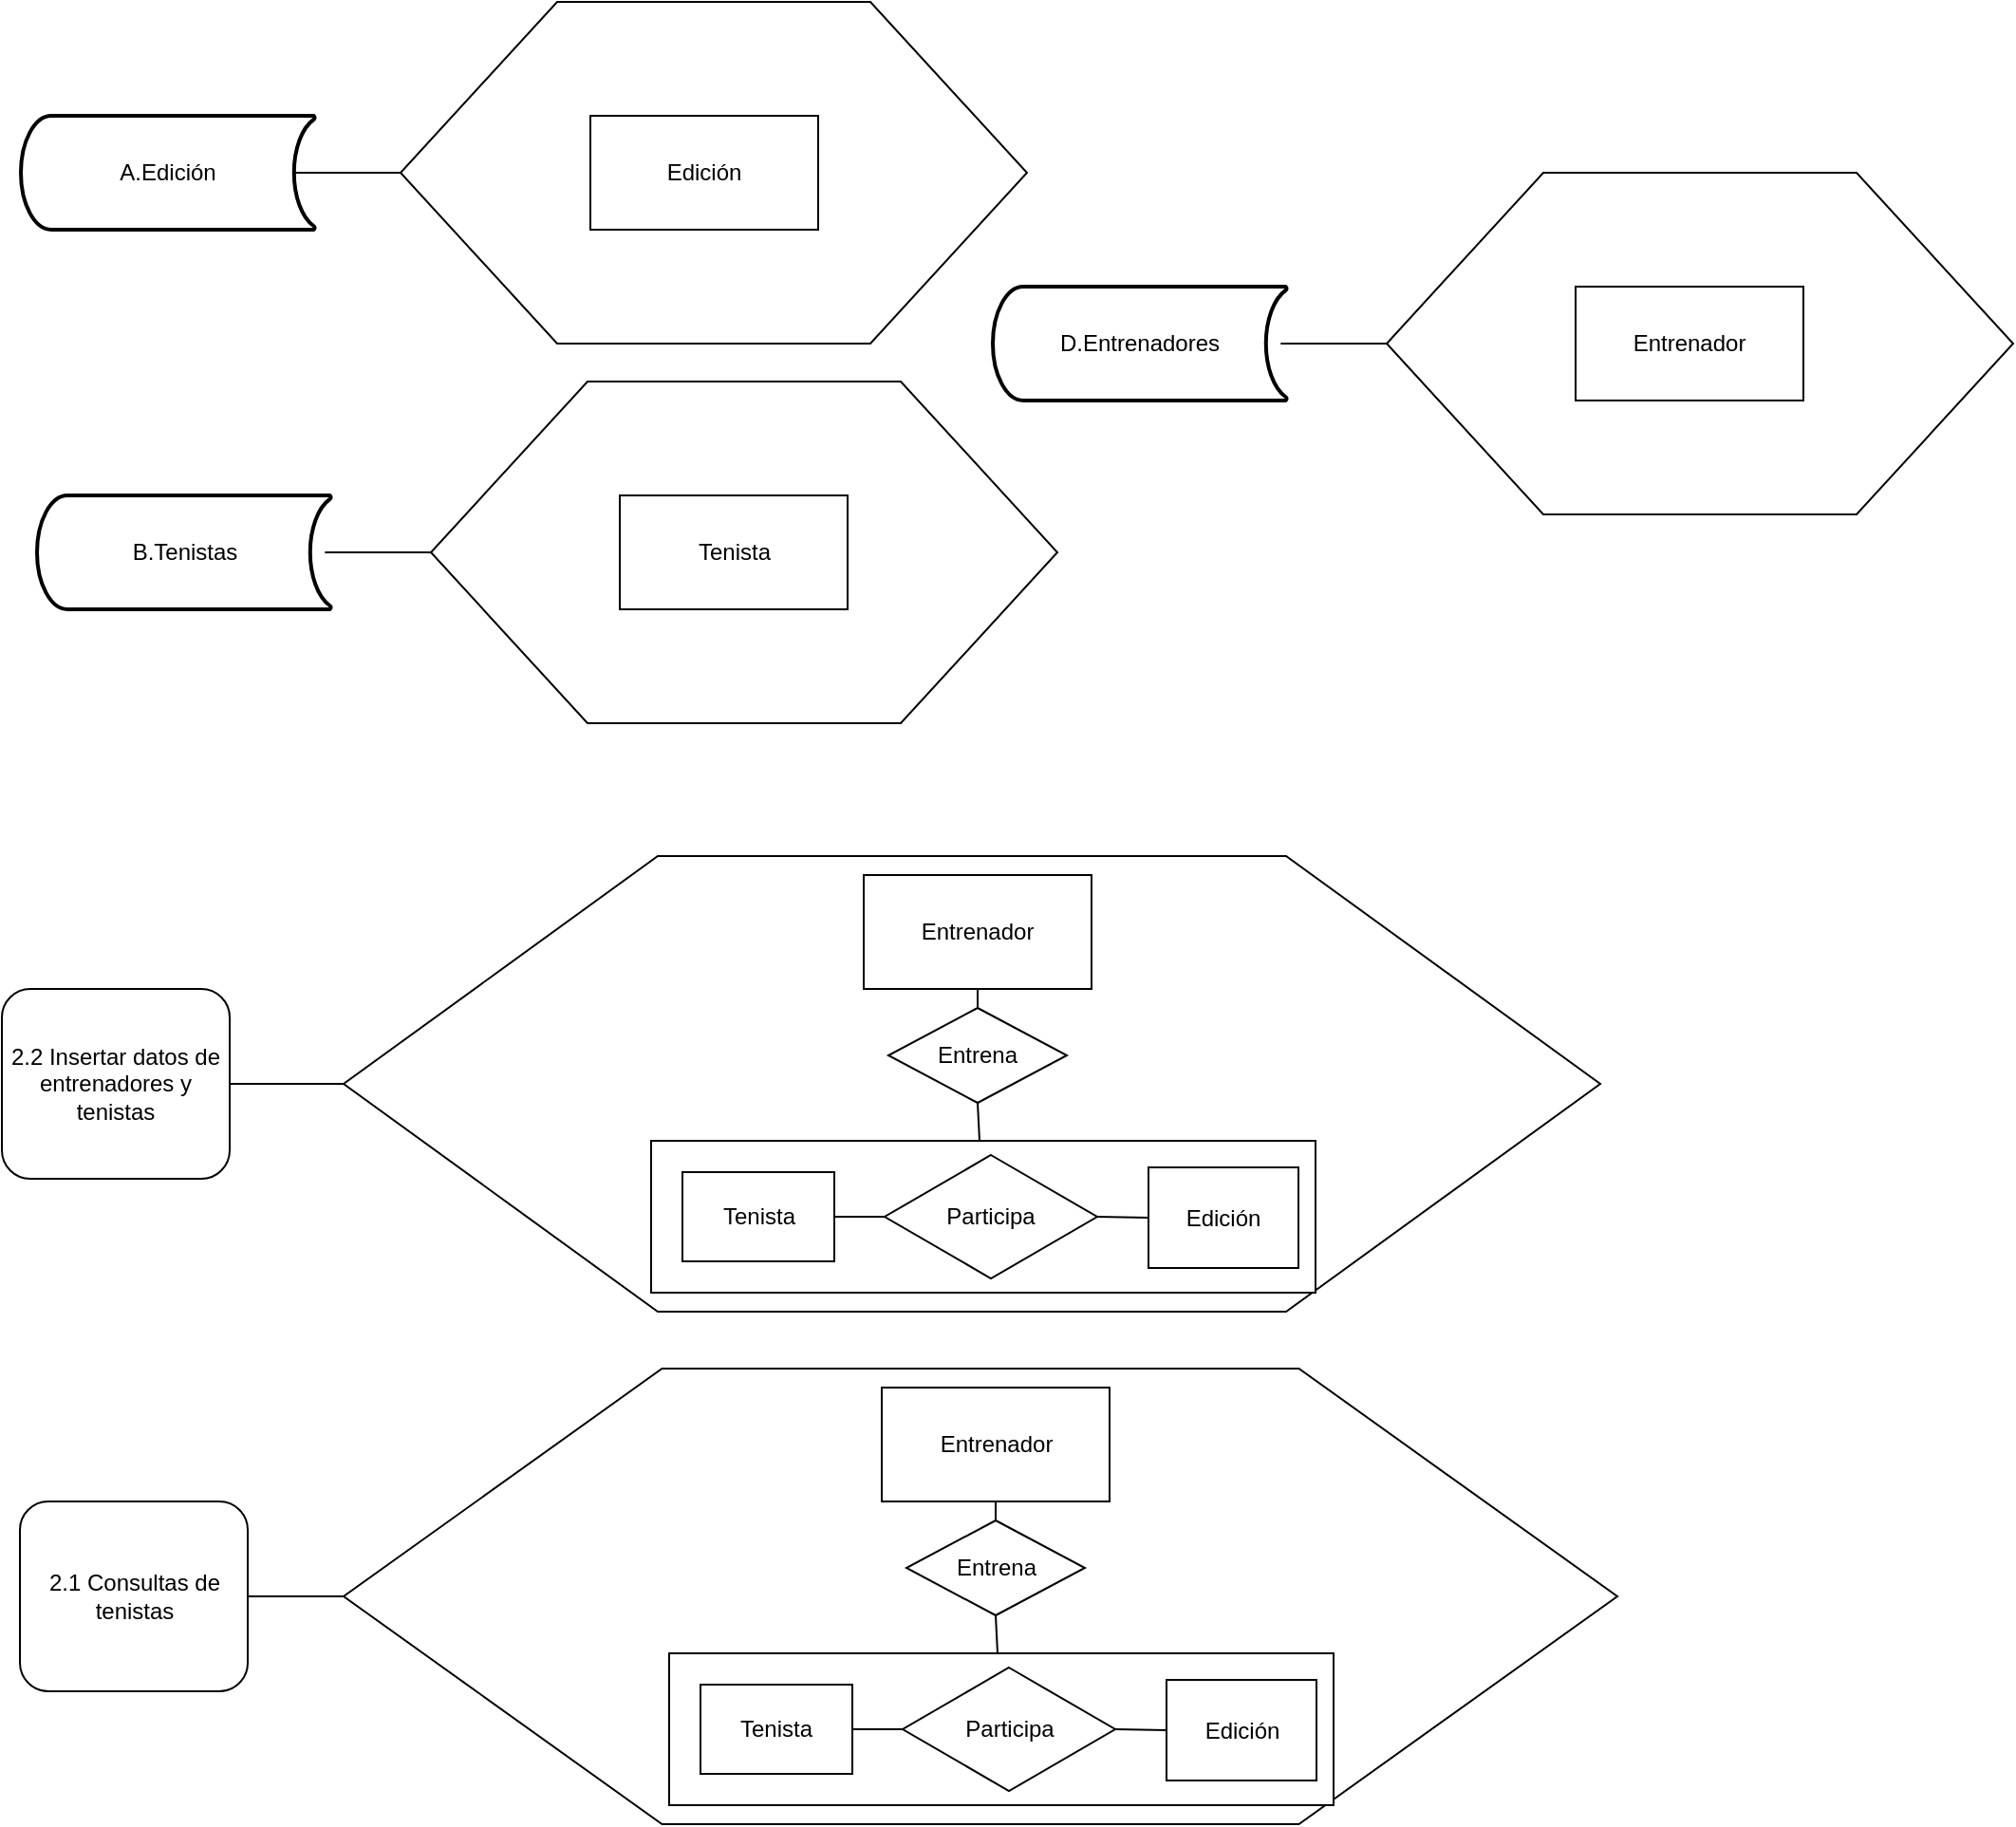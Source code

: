 <mxfile version="12.3.1" type="google" pages="1"><diagram id="xc3vchxsKLbDpWx4EQQr" name="Page-1"><mxGraphModel dx="688" dy="698" grid="1" gridSize="10" guides="1" tooltips="1" connect="1" arrows="1" fold="1" page="1" pageScale="1" pageWidth="827" pageHeight="1169" math="0" shadow="0"><root><mxCell id="0"/><mxCell id="1" parent="0"/><mxCell id="kgZpperiaizxCa_j_SAx-1" value="" style="shape=hexagon;perimeter=hexagonPerimeter2;whiteSpace=wrap;html=1;" vertex="1" parent="1"><mxGeometry x="230" y="30" width="330" height="180" as="geometry"/></mxCell><mxCell id="kgZpperiaizxCa_j_SAx-2" value="A.Edición" style="strokeWidth=2;html=1;shape=mxgraph.flowchart.stored_data;whiteSpace=wrap;" vertex="1" parent="1"><mxGeometry x="30" y="90" width="155" height="60" as="geometry"/></mxCell><mxCell id="kgZpperiaizxCa_j_SAx-3" value="" style="endArrow=none;html=1;exitX=0.93;exitY=0.5;exitDx=0;exitDy=0;exitPerimeter=0;entryX=0;entryY=0.5;entryDx=0;entryDy=0;" edge="1" parent="1" source="kgZpperiaizxCa_j_SAx-2" target="kgZpperiaizxCa_j_SAx-1"><mxGeometry width="50" height="50" relative="1" as="geometry"><mxPoint x="190" y="140" as="sourcePoint"/><mxPoint x="240" y="90" as="targetPoint"/></mxGeometry></mxCell><mxCell id="kgZpperiaizxCa_j_SAx-4" value="B.Tenistas" style="strokeWidth=2;html=1;shape=mxgraph.flowchart.stored_data;whiteSpace=wrap;" vertex="1" parent="1"><mxGeometry x="38.5" y="290" width="155" height="60" as="geometry"/></mxCell><mxCell id="kgZpperiaizxCa_j_SAx-5" value="" style="shape=hexagon;perimeter=hexagonPerimeter2;whiteSpace=wrap;html=1;" vertex="1" parent="1"><mxGeometry x="246" y="230" width="330" height="180" as="geometry"/></mxCell><mxCell id="kgZpperiaizxCa_j_SAx-6" value="" style="endArrow=none;html=1;exitX=0.93;exitY=0.5;exitDx=0;exitDy=0;exitPerimeter=0;entryX=0;entryY=0.5;entryDx=0;entryDy=0;" edge="1" parent="1" target="kgZpperiaizxCa_j_SAx-5"><mxGeometry width="50" height="50" relative="1" as="geometry"><mxPoint x="190.15" y="320" as="sourcePoint"/><mxPoint x="256" y="290" as="targetPoint"/></mxGeometry></mxCell><mxCell id="kgZpperiaizxCa_j_SAx-7" value="Edición" style="rounded=0;whiteSpace=wrap;html=1;" vertex="1" parent="1"><mxGeometry x="330" y="90" width="120" height="60" as="geometry"/></mxCell><mxCell id="kgZpperiaizxCa_j_SAx-8" value="Tenista" style="rounded=0;whiteSpace=wrap;html=1;" vertex="1" parent="1"><mxGeometry x="345.5" y="290" width="120" height="60" as="geometry"/></mxCell><mxCell id="kgZpperiaizxCa_j_SAx-9" value="2.2 Insertar datos de entrenadores y tenistas" style="rounded=1;whiteSpace=wrap;html=1;" vertex="1" parent="1"><mxGeometry x="20" y="550" width="120" height="100" as="geometry"/></mxCell><mxCell id="kgZpperiaizxCa_j_SAx-10" value="" style="shape=hexagon;perimeter=hexagonPerimeter2;whiteSpace=wrap;html=1;" vertex="1" parent="1"><mxGeometry x="200" y="480" width="662" height="240" as="geometry"/></mxCell><mxCell id="kgZpperiaizxCa_j_SAx-11" value="" style="endArrow=none;html=1;exitX=1;exitY=0.5;exitDx=0;exitDy=0;entryX=0;entryY=0.5;entryDx=0;entryDy=0;" edge="1" parent="1" source="kgZpperiaizxCa_j_SAx-9" target="kgZpperiaizxCa_j_SAx-10"><mxGeometry width="50" height="50" relative="1" as="geometry"><mxPoint x="156.15" y="630" as="sourcePoint"/><mxPoint x="222" y="600" as="targetPoint"/></mxGeometry></mxCell><mxCell id="kgZpperiaizxCa_j_SAx-12" value="Entrenador" style="rounded=0;whiteSpace=wrap;html=1;" vertex="1" parent="1"><mxGeometry x="474" y="490" width="120" height="60" as="geometry"/></mxCell><mxCell id="kgZpperiaizxCa_j_SAx-13" value="Entrena" style="rhombus;whiteSpace=wrap;html=1;" vertex="1" parent="1"><mxGeometry x="487" y="560" width="94" height="50" as="geometry"/></mxCell><mxCell id="kgZpperiaizxCa_j_SAx-14" value="" style="endArrow=none;html=1;entryX=0.5;entryY=0;entryDx=0;entryDy=0;exitX=0.5;exitY=1;exitDx=0;exitDy=0;" edge="1" parent="1" source="kgZpperiaizxCa_j_SAx-12" target="kgZpperiaizxCa_j_SAx-13"><mxGeometry width="50" height="50" relative="1" as="geometry"><mxPoint x="296" y="610" as="sourcePoint"/><mxPoint x="346" y="560" as="targetPoint"/></mxGeometry></mxCell><mxCell id="kgZpperiaizxCa_j_SAx-15" value="" style="rounded=0;whiteSpace=wrap;html=1;" vertex="1" parent="1"><mxGeometry x="362" y="630" width="350" height="80" as="geometry"/></mxCell><mxCell id="kgZpperiaizxCa_j_SAx-16" value="Tenista" style="rounded=0;whiteSpace=wrap;html=1;" vertex="1" parent="1"><mxGeometry x="378.5" y="646.5" width="80" height="47" as="geometry"/></mxCell><mxCell id="kgZpperiaizxCa_j_SAx-17" value="Edición" style="rounded=0;whiteSpace=wrap;html=1;" vertex="1" parent="1"><mxGeometry x="624" y="644" width="79" height="53" as="geometry"/></mxCell><mxCell id="kgZpperiaizxCa_j_SAx-18" value="Participa" style="rhombus;whiteSpace=wrap;html=1;" vertex="1" parent="1"><mxGeometry x="485" y="637.5" width="112" height="65" as="geometry"/></mxCell><mxCell id="kgZpperiaizxCa_j_SAx-19" value="" style="endArrow=none;html=1;exitX=1;exitY=0.5;exitDx=0;exitDy=0;entryX=0;entryY=0.5;entryDx=0;entryDy=0;" edge="1" parent="1" source="kgZpperiaizxCa_j_SAx-16" target="kgZpperiaizxCa_j_SAx-18"><mxGeometry width="50" height="50" relative="1" as="geometry"><mxPoint x="411.5" y="700.5" as="sourcePoint"/><mxPoint x="461.5" y="650.5" as="targetPoint"/></mxGeometry></mxCell><mxCell id="kgZpperiaizxCa_j_SAx-20" value="" style="endArrow=none;html=1;exitX=0;exitY=0.5;exitDx=0;exitDy=0;entryX=1;entryY=0.5;entryDx=0;entryDy=0;" edge="1" parent="1" source="kgZpperiaizxCa_j_SAx-17" target="kgZpperiaizxCa_j_SAx-18"><mxGeometry width="50" height="50" relative="1" as="geometry"><mxPoint x="491.5" y="630.5" as="sourcePoint"/><mxPoint x="541.5" y="580.5" as="targetPoint"/></mxGeometry></mxCell><mxCell id="kgZpperiaizxCa_j_SAx-21" value="" style="endArrow=none;html=1;entryX=0.5;entryY=1;entryDx=0;entryDy=0;" edge="1" parent="1" source="kgZpperiaizxCa_j_SAx-15" target="kgZpperiaizxCa_j_SAx-13"><mxGeometry width="50" height="50" relative="1" as="geometry"><mxPoint x="136" y="1000" as="sourcePoint"/><mxPoint x="186" y="950" as="targetPoint"/></mxGeometry></mxCell><mxCell id="kgZpperiaizxCa_j_SAx-22" value="D.Entrenadores" style="strokeWidth=2;html=1;shape=mxgraph.flowchart.stored_data;whiteSpace=wrap;" vertex="1" parent="1"><mxGeometry x="542" y="180" width="155" height="60" as="geometry"/></mxCell><mxCell id="kgZpperiaizxCa_j_SAx-23" value="" style="shape=hexagon;perimeter=hexagonPerimeter2;whiteSpace=wrap;html=1;" vertex="1" parent="1"><mxGeometry x="749.5" y="120" width="330" height="180" as="geometry"/></mxCell><mxCell id="kgZpperiaizxCa_j_SAx-24" value="" style="endArrow=none;html=1;exitX=0.93;exitY=0.5;exitDx=0;exitDy=0;exitPerimeter=0;entryX=0;entryY=0.5;entryDx=0;entryDy=0;" edge="1" parent="1" target="kgZpperiaizxCa_j_SAx-23"><mxGeometry width="50" height="50" relative="1" as="geometry"><mxPoint x="693.65" y="210" as="sourcePoint"/><mxPoint x="759.5" y="180" as="targetPoint"/></mxGeometry></mxCell><mxCell id="kgZpperiaizxCa_j_SAx-25" value="Entrenador" style="rounded=0;whiteSpace=wrap;html=1;" vertex="1" parent="1"><mxGeometry x="849" y="180" width="120" height="60" as="geometry"/></mxCell><mxCell id="kgZpperiaizxCa_j_SAx-26" value="2.1 Consultas de tenistas" style="rounded=1;whiteSpace=wrap;html=1;" vertex="1" parent="1"><mxGeometry x="29.5" y="820" width="120" height="100" as="geometry"/></mxCell><mxCell id="kgZpperiaizxCa_j_SAx-27" value="" style="shape=hexagon;perimeter=hexagonPerimeter2;whiteSpace=wrap;html=1;" vertex="1" parent="1"><mxGeometry x="200" y="750" width="671" height="240" as="geometry"/></mxCell><mxCell id="kgZpperiaizxCa_j_SAx-28" value="" style="endArrow=none;html=1;exitX=1;exitY=0.5;exitDx=0;exitDy=0;entryX=0;entryY=0.5;entryDx=0;entryDy=0;" edge="1" parent="1" source="kgZpperiaizxCa_j_SAx-26" target="kgZpperiaizxCa_j_SAx-27"><mxGeometry width="50" height="50" relative="1" as="geometry"><mxPoint x="165.65" y="900" as="sourcePoint"/><mxPoint x="231.5" y="870" as="targetPoint"/></mxGeometry></mxCell><mxCell id="kgZpperiaizxCa_j_SAx-29" value="Entrenador" style="rounded=0;whiteSpace=wrap;html=1;" vertex="1" parent="1"><mxGeometry x="483.5" y="760" width="120" height="60" as="geometry"/></mxCell><mxCell id="kgZpperiaizxCa_j_SAx-30" value="Entrena" style="rhombus;whiteSpace=wrap;html=1;" vertex="1" parent="1"><mxGeometry x="496.5" y="830" width="94" height="50" as="geometry"/></mxCell><mxCell id="kgZpperiaizxCa_j_SAx-31" value="" style="endArrow=none;html=1;entryX=0.5;entryY=0;entryDx=0;entryDy=0;exitX=0.5;exitY=1;exitDx=0;exitDy=0;" edge="1" parent="1" source="kgZpperiaizxCa_j_SAx-29" target="kgZpperiaizxCa_j_SAx-30"><mxGeometry width="50" height="50" relative="1" as="geometry"><mxPoint x="305.5" y="880" as="sourcePoint"/><mxPoint x="355.5" y="830" as="targetPoint"/></mxGeometry></mxCell><mxCell id="kgZpperiaizxCa_j_SAx-32" value="" style="rounded=0;whiteSpace=wrap;html=1;" vertex="1" parent="1"><mxGeometry x="371.5" y="900" width="350" height="80" as="geometry"/></mxCell><mxCell id="kgZpperiaizxCa_j_SAx-33" value="Tenista" style="rounded=0;whiteSpace=wrap;html=1;" vertex="1" parent="1"><mxGeometry x="388" y="916.5" width="80" height="47" as="geometry"/></mxCell><mxCell id="kgZpperiaizxCa_j_SAx-34" value="Edición" style="rounded=0;whiteSpace=wrap;html=1;" vertex="1" parent="1"><mxGeometry x="633.5" y="914" width="79" height="53" as="geometry"/></mxCell><mxCell id="kgZpperiaizxCa_j_SAx-35" value="Participa" style="rhombus;whiteSpace=wrap;html=1;" vertex="1" parent="1"><mxGeometry x="494.5" y="907.5" width="112" height="65" as="geometry"/></mxCell><mxCell id="kgZpperiaizxCa_j_SAx-36" value="" style="endArrow=none;html=1;exitX=1;exitY=0.5;exitDx=0;exitDy=0;entryX=0;entryY=0.5;entryDx=0;entryDy=0;" edge="1" parent="1" source="kgZpperiaizxCa_j_SAx-33" target="kgZpperiaizxCa_j_SAx-35"><mxGeometry width="50" height="50" relative="1" as="geometry"><mxPoint x="421" y="970.5" as="sourcePoint"/><mxPoint x="471" y="920.5" as="targetPoint"/></mxGeometry></mxCell><mxCell id="kgZpperiaizxCa_j_SAx-37" value="" style="endArrow=none;html=1;exitX=0;exitY=0.5;exitDx=0;exitDy=0;entryX=1;entryY=0.5;entryDx=0;entryDy=0;" edge="1" parent="1" source="kgZpperiaizxCa_j_SAx-34" target="kgZpperiaizxCa_j_SAx-35"><mxGeometry width="50" height="50" relative="1" as="geometry"><mxPoint x="501" y="900.5" as="sourcePoint"/><mxPoint x="551" y="850.5" as="targetPoint"/></mxGeometry></mxCell><mxCell id="kgZpperiaizxCa_j_SAx-38" value="" style="endArrow=none;html=1;entryX=0.5;entryY=1;entryDx=0;entryDy=0;" edge="1" parent="1" source="kgZpperiaizxCa_j_SAx-32" target="kgZpperiaizxCa_j_SAx-30"><mxGeometry width="50" height="50" relative="1" as="geometry"><mxPoint x="145.5" y="1270" as="sourcePoint"/><mxPoint x="195.5" y="1220" as="targetPoint"/></mxGeometry></mxCell></root></mxGraphModel></diagram></mxfile>